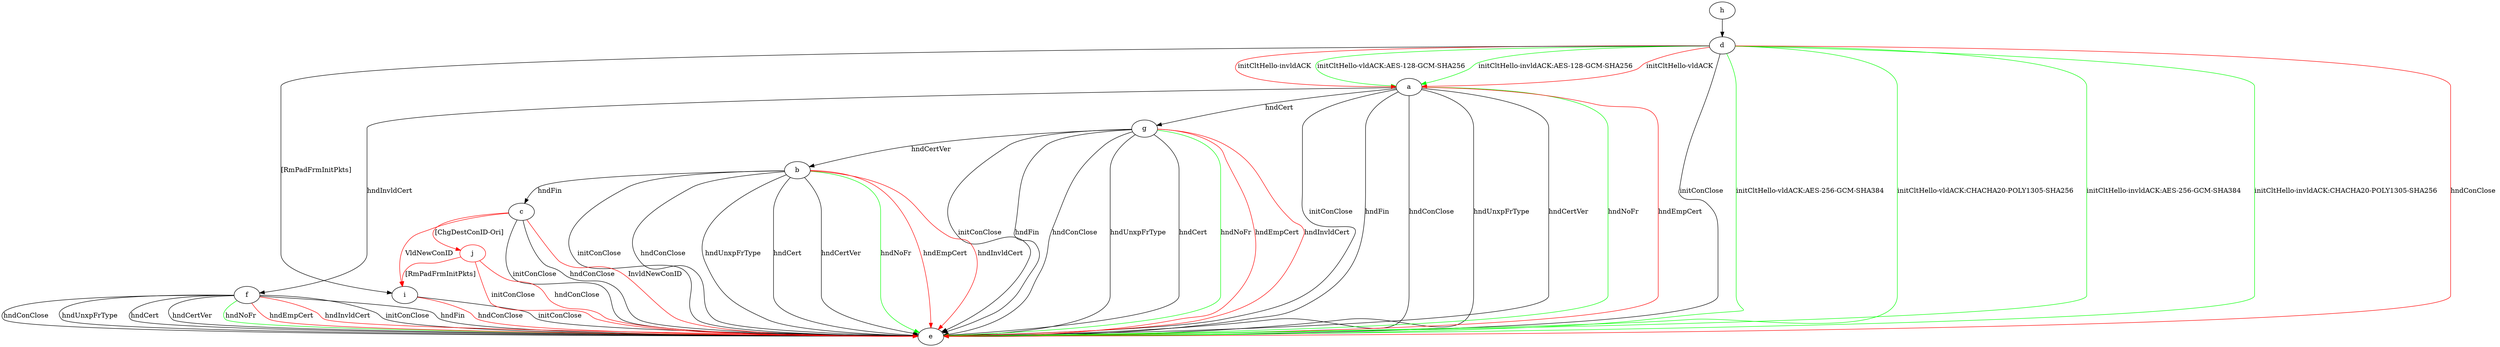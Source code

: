 digraph "" {
	a -> e	[key=0,
		label="initConClose "];
	a -> e	[key=1,
		label="hndFin "];
	a -> e	[key=2,
		label="hndConClose "];
	a -> e	[key=3,
		label="hndUnxpFrType "];
	a -> e	[key=4,
		label="hndCertVer "];
	a -> e	[key=5,
		color=green,
		label="hndNoFr "];
	a -> e	[key=6,
		color=red,
		label="hndEmpCert "];
	a -> f	[key=0,
		label="hndInvldCert "];
	a -> g	[key=0,
		label="hndCert "];
	b -> c	[key=0,
		label="hndFin "];
	b -> e	[key=0,
		label="initConClose "];
	b -> e	[key=1,
		label="hndConClose "];
	b -> e	[key=2,
		label="hndUnxpFrType "];
	b -> e	[key=3,
		label="hndCert "];
	b -> e	[key=4,
		label="hndCertVer "];
	b -> e	[key=5,
		color=green,
		label="hndNoFr "];
	b -> e	[key=6,
		color=red,
		label="hndEmpCert "];
	b -> e	[key=7,
		color=red,
		label="hndInvldCert "];
	c -> e	[key=0,
		label="initConClose "];
	c -> e	[key=1,
		label="hndConClose "];
	c -> e	[key=2,
		color=red,
		label="InvldNewConID "];
	c -> i	[key=0,
		color=red,
		label="VldNewConID "];
	j	[color=red];
	c -> j	[key=0,
		color=red,
		label="[ChgDestConID-Ori] "];
	d -> a	[key=0,
		color=green,
		label="initCltHello-vldACK:AES-128-GCM-SHA256 "];
	d -> a	[key=1,
		color=green,
		label="initCltHello-invldACK:AES-128-GCM-SHA256 "];
	d -> a	[key=2,
		color=red,
		label="initCltHello-vldACK "];
	d -> a	[key=3,
		color=red,
		label="initCltHello-invldACK "];
	d -> e	[key=0,
		label="initConClose "];
	d -> e	[key=1,
		color=green,
		label="initCltHello-vldACK:AES-256-GCM-SHA384 "];
	d -> e	[key=2,
		color=green,
		label="initCltHello-vldACK:CHACHA20-POLY1305-SHA256 "];
	d -> e	[key=3,
		color=green,
		label="initCltHello-invldACK:AES-256-GCM-SHA384 "];
	d -> e	[key=4,
		color=green,
		label="initCltHello-invldACK:CHACHA20-POLY1305-SHA256 "];
	d -> e	[key=5,
		color=red,
		label="hndConClose "];
	d -> i	[key=0,
		label="[RmPadFrmInitPkts] "];
	f -> e	[key=0,
		label="initConClose "];
	f -> e	[key=1,
		label="hndFin "];
	f -> e	[key=2,
		label="hndConClose "];
	f -> e	[key=3,
		label="hndUnxpFrType "];
	f -> e	[key=4,
		label="hndCert "];
	f -> e	[key=5,
		label="hndCertVer "];
	f -> e	[key=6,
		color=green,
		label="hndNoFr "];
	f -> e	[key=7,
		color=red,
		label="hndEmpCert "];
	f -> e	[key=8,
		color=red,
		label="hndInvldCert "];
	g -> b	[key=0,
		label="hndCertVer "];
	g -> e	[key=0,
		label="initConClose "];
	g -> e	[key=1,
		label="hndFin "];
	g -> e	[key=2,
		label="hndConClose "];
	g -> e	[key=3,
		label="hndUnxpFrType "];
	g -> e	[key=4,
		label="hndCert "];
	g -> e	[key=5,
		color=green,
		label="hndNoFr "];
	g -> e	[key=6,
		color=red,
		label="hndEmpCert "];
	g -> e	[key=7,
		color=red,
		label="hndInvldCert "];
	h -> d	[key=0];
	i -> e	[key=0,
		label="initConClose "];
	i -> e	[key=1,
		color=red,
		label="hndConClose "];
	j -> e	[key=0,
		color=red,
		label="initConClose "];
	j -> e	[key=1,
		color=red,
		label="hndConClose "];
	j -> i	[key=0,
		color=red,
		label="[RmPadFrmInitPkts] "];
}
